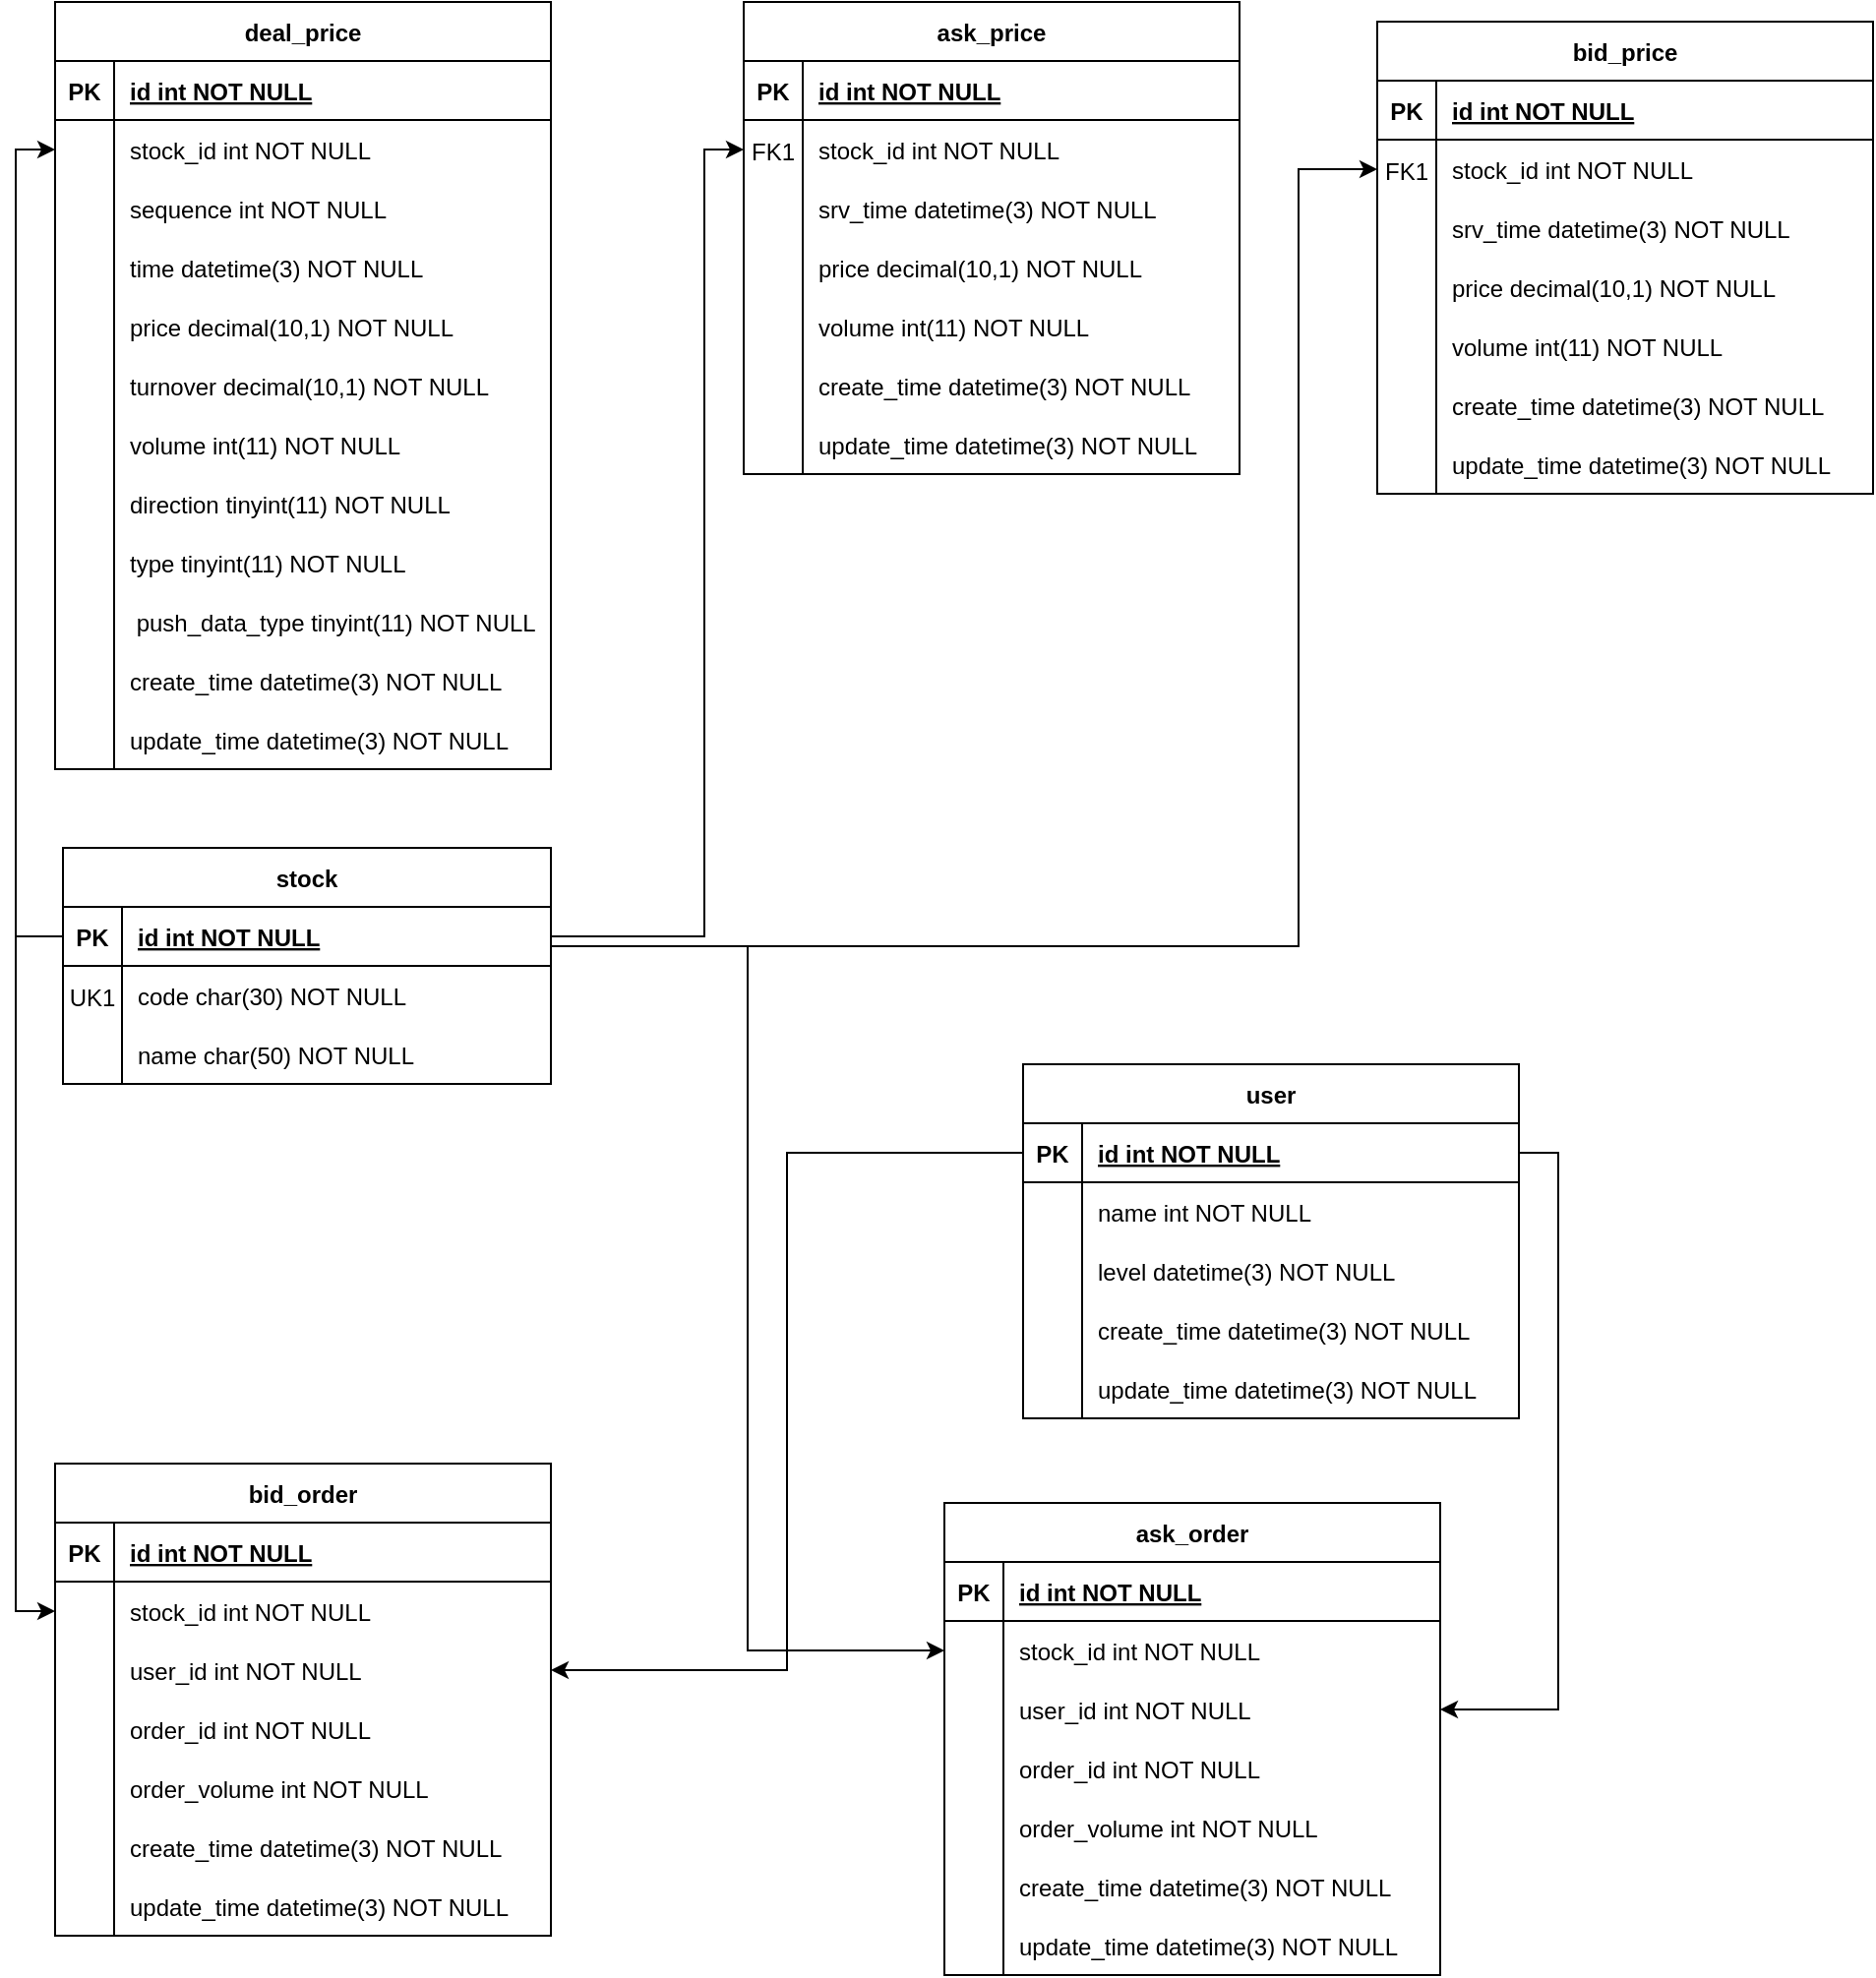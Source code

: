 <mxfile version="20.2.7" type="github">
  <diagram id="R2lEEEUBdFMjLlhIrx00" name="Page-1">
    <mxGraphModel dx="873" dy="589" grid="1" gridSize="10" guides="1" tooltips="1" connect="1" arrows="1" fold="1" page="1" pageScale="1" pageWidth="1200" pageHeight="1920" math="0" shadow="0" extFonts="Permanent Marker^https://fonts.googleapis.com/css?family=Permanent+Marker">
      <root>
        <mxCell id="0" />
        <mxCell id="1" parent="0" />
        <mxCell id="vPbFiJ_FMfd-app0Vi9e-17" value="ask_price" style="shape=table;startSize=30;container=1;collapsible=1;childLayout=tableLayout;fixedRows=1;rowLines=0;fontStyle=1;align=center;resizeLast=1;" vertex="1" parent="1">
          <mxGeometry x="498" y="30" width="252" height="240" as="geometry" />
        </mxCell>
        <mxCell id="vPbFiJ_FMfd-app0Vi9e-18" value="" style="shape=partialRectangle;collapsible=0;dropTarget=0;pointerEvents=0;fillColor=none;points=[[0,0.5],[1,0.5]];portConstraint=eastwest;top=0;left=0;right=0;bottom=1;" vertex="1" parent="vPbFiJ_FMfd-app0Vi9e-17">
          <mxGeometry y="30" width="252" height="30" as="geometry" />
        </mxCell>
        <mxCell id="vPbFiJ_FMfd-app0Vi9e-19" value="PK" style="shape=partialRectangle;overflow=hidden;connectable=0;fillColor=none;top=0;left=0;bottom=0;right=0;fontStyle=1;" vertex="1" parent="vPbFiJ_FMfd-app0Vi9e-18">
          <mxGeometry width="30" height="30" as="geometry">
            <mxRectangle width="30" height="30" as="alternateBounds" />
          </mxGeometry>
        </mxCell>
        <mxCell id="vPbFiJ_FMfd-app0Vi9e-20" value="id int NOT NULL " style="shape=partialRectangle;overflow=hidden;connectable=0;fillColor=none;top=0;left=0;bottom=0;right=0;align=left;spacingLeft=6;fontStyle=5;" vertex="1" parent="vPbFiJ_FMfd-app0Vi9e-18">
          <mxGeometry x="30" width="222" height="30" as="geometry">
            <mxRectangle width="222" height="30" as="alternateBounds" />
          </mxGeometry>
        </mxCell>
        <mxCell id="vPbFiJ_FMfd-app0Vi9e-21" value="" style="shape=partialRectangle;collapsible=0;dropTarget=0;pointerEvents=0;fillColor=none;points=[[0,0.5],[1,0.5]];portConstraint=eastwest;top=0;left=0;right=0;bottom=0;" vertex="1" parent="vPbFiJ_FMfd-app0Vi9e-17">
          <mxGeometry y="60" width="252" height="30" as="geometry" />
        </mxCell>
        <mxCell id="vPbFiJ_FMfd-app0Vi9e-22" value="" style="shape=partialRectangle;overflow=hidden;connectable=0;fillColor=none;top=0;left=0;bottom=0;right=0;" vertex="1" parent="vPbFiJ_FMfd-app0Vi9e-21">
          <mxGeometry width="30" height="30" as="geometry">
            <mxRectangle width="30" height="30" as="alternateBounds" />
          </mxGeometry>
        </mxCell>
        <mxCell id="vPbFiJ_FMfd-app0Vi9e-23" value="stock_id int NOT NULL" style="shape=partialRectangle;overflow=hidden;connectable=0;fillColor=none;top=0;left=0;bottom=0;right=0;align=left;spacingLeft=6;" vertex="1" parent="vPbFiJ_FMfd-app0Vi9e-21">
          <mxGeometry x="30" width="222" height="30" as="geometry">
            <mxRectangle width="222" height="30" as="alternateBounds" />
          </mxGeometry>
        </mxCell>
        <mxCell id="vPbFiJ_FMfd-app0Vi9e-76" value="" style="shape=partialRectangle;collapsible=0;dropTarget=0;pointerEvents=0;fillColor=none;points=[[0,0.5],[1,0.5]];portConstraint=eastwest;top=0;left=0;right=0;bottom=0;" vertex="1" parent="vPbFiJ_FMfd-app0Vi9e-17">
          <mxGeometry y="90" width="252" height="30" as="geometry" />
        </mxCell>
        <mxCell id="vPbFiJ_FMfd-app0Vi9e-77" value="" style="shape=partialRectangle;overflow=hidden;connectable=0;fillColor=none;top=0;left=0;bottom=0;right=0;" vertex="1" parent="vPbFiJ_FMfd-app0Vi9e-76">
          <mxGeometry width="30" height="30" as="geometry">
            <mxRectangle width="30" height="30" as="alternateBounds" />
          </mxGeometry>
        </mxCell>
        <mxCell id="vPbFiJ_FMfd-app0Vi9e-78" value="srv_time datetime(3) NOT NULL" style="shape=partialRectangle;overflow=hidden;connectable=0;fillColor=none;top=0;left=0;bottom=0;right=0;align=left;spacingLeft=6;" vertex="1" parent="vPbFiJ_FMfd-app0Vi9e-76">
          <mxGeometry x="30" width="222" height="30" as="geometry">
            <mxRectangle width="222" height="30" as="alternateBounds" />
          </mxGeometry>
        </mxCell>
        <mxCell id="vPbFiJ_FMfd-app0Vi9e-79" value="" style="shape=partialRectangle;collapsible=0;dropTarget=0;pointerEvents=0;fillColor=none;points=[[0,0.5],[1,0.5]];portConstraint=eastwest;top=0;left=0;right=0;bottom=0;" vertex="1" parent="vPbFiJ_FMfd-app0Vi9e-17">
          <mxGeometry y="120" width="252" height="30" as="geometry" />
        </mxCell>
        <mxCell id="vPbFiJ_FMfd-app0Vi9e-80" value="" style="shape=partialRectangle;overflow=hidden;connectable=0;fillColor=none;top=0;left=0;bottom=0;right=0;" vertex="1" parent="vPbFiJ_FMfd-app0Vi9e-79">
          <mxGeometry width="30" height="30" as="geometry">
            <mxRectangle width="30" height="30" as="alternateBounds" />
          </mxGeometry>
        </mxCell>
        <mxCell id="vPbFiJ_FMfd-app0Vi9e-81" value="price decimal(10,1) NOT NULL" style="shape=partialRectangle;overflow=hidden;connectable=0;fillColor=none;top=0;left=0;bottom=0;right=0;align=left;spacingLeft=6;" vertex="1" parent="vPbFiJ_FMfd-app0Vi9e-79">
          <mxGeometry x="30" width="222" height="30" as="geometry">
            <mxRectangle width="222" height="30" as="alternateBounds" />
          </mxGeometry>
        </mxCell>
        <mxCell id="vPbFiJ_FMfd-app0Vi9e-82" value="" style="shape=partialRectangle;collapsible=0;dropTarget=0;pointerEvents=0;fillColor=none;points=[[0,0.5],[1,0.5]];portConstraint=eastwest;top=0;left=0;right=0;bottom=0;" vertex="1" parent="vPbFiJ_FMfd-app0Vi9e-17">
          <mxGeometry y="150" width="252" height="30" as="geometry" />
        </mxCell>
        <mxCell id="vPbFiJ_FMfd-app0Vi9e-83" value="" style="shape=partialRectangle;overflow=hidden;connectable=0;fillColor=none;top=0;left=0;bottom=0;right=0;" vertex="1" parent="vPbFiJ_FMfd-app0Vi9e-82">
          <mxGeometry width="30" height="30" as="geometry">
            <mxRectangle width="30" height="30" as="alternateBounds" />
          </mxGeometry>
        </mxCell>
        <mxCell id="vPbFiJ_FMfd-app0Vi9e-84" value="volume int(11) NOT NULL" style="shape=partialRectangle;overflow=hidden;connectable=0;fillColor=none;top=0;left=0;bottom=0;right=0;align=left;spacingLeft=6;" vertex="1" parent="vPbFiJ_FMfd-app0Vi9e-82">
          <mxGeometry x="30" width="222" height="30" as="geometry">
            <mxRectangle width="222" height="30" as="alternateBounds" />
          </mxGeometry>
        </mxCell>
        <mxCell id="vPbFiJ_FMfd-app0Vi9e-85" value="" style="shape=partialRectangle;collapsible=0;dropTarget=0;pointerEvents=0;fillColor=none;points=[[0,0.5],[1,0.5]];portConstraint=eastwest;top=0;left=0;right=0;bottom=0;" vertex="1" parent="vPbFiJ_FMfd-app0Vi9e-17">
          <mxGeometry y="180" width="252" height="30" as="geometry" />
        </mxCell>
        <mxCell id="vPbFiJ_FMfd-app0Vi9e-86" value="" style="shape=partialRectangle;overflow=hidden;connectable=0;fillColor=none;top=0;left=0;bottom=0;right=0;" vertex="1" parent="vPbFiJ_FMfd-app0Vi9e-85">
          <mxGeometry width="30" height="30" as="geometry">
            <mxRectangle width="30" height="30" as="alternateBounds" />
          </mxGeometry>
        </mxCell>
        <mxCell id="vPbFiJ_FMfd-app0Vi9e-87" value="create_time datetime(3) NOT NULL " style="shape=partialRectangle;overflow=hidden;connectable=0;fillColor=none;top=0;left=0;bottom=0;right=0;align=left;spacingLeft=6;" vertex="1" parent="vPbFiJ_FMfd-app0Vi9e-85">
          <mxGeometry x="30" width="222" height="30" as="geometry">
            <mxRectangle width="222" height="30" as="alternateBounds" />
          </mxGeometry>
        </mxCell>
        <mxCell id="vPbFiJ_FMfd-app0Vi9e-88" value="" style="shape=partialRectangle;collapsible=0;dropTarget=0;pointerEvents=0;fillColor=none;points=[[0,0.5],[1,0.5]];portConstraint=eastwest;top=0;left=0;right=0;bottom=0;" vertex="1" parent="vPbFiJ_FMfd-app0Vi9e-17">
          <mxGeometry y="210" width="252" height="30" as="geometry" />
        </mxCell>
        <mxCell id="vPbFiJ_FMfd-app0Vi9e-89" value="" style="shape=partialRectangle;overflow=hidden;connectable=0;fillColor=none;top=0;left=0;bottom=0;right=0;" vertex="1" parent="vPbFiJ_FMfd-app0Vi9e-88">
          <mxGeometry width="30" height="30" as="geometry">
            <mxRectangle width="30" height="30" as="alternateBounds" />
          </mxGeometry>
        </mxCell>
        <mxCell id="vPbFiJ_FMfd-app0Vi9e-90" value="update_time datetime(3) NOT NULL" style="shape=partialRectangle;overflow=hidden;connectable=0;fillColor=none;top=0;left=0;bottom=0;right=0;align=left;spacingLeft=6;" vertex="1" parent="vPbFiJ_FMfd-app0Vi9e-88">
          <mxGeometry x="30" width="222" height="30" as="geometry">
            <mxRectangle width="222" height="30" as="alternateBounds" />
          </mxGeometry>
        </mxCell>
        <mxCell id="vPbFiJ_FMfd-app0Vi9e-32" value="stock" style="shape=table;startSize=30;container=1;collapsible=1;childLayout=tableLayout;fixedRows=1;rowLines=0;fontStyle=1;align=center;resizeLast=1;" vertex="1" parent="1">
          <mxGeometry x="152" y="460" width="248" height="120" as="geometry" />
        </mxCell>
        <mxCell id="vPbFiJ_FMfd-app0Vi9e-33" value="" style="shape=partialRectangle;collapsible=0;dropTarget=0;pointerEvents=0;fillColor=none;points=[[0,0.5],[1,0.5]];portConstraint=eastwest;top=0;left=0;right=0;bottom=1;" vertex="1" parent="vPbFiJ_FMfd-app0Vi9e-32">
          <mxGeometry y="30" width="248" height="30" as="geometry" />
        </mxCell>
        <mxCell id="vPbFiJ_FMfd-app0Vi9e-34" value="PK" style="shape=partialRectangle;overflow=hidden;connectable=0;fillColor=none;top=0;left=0;bottom=0;right=0;fontStyle=1;" vertex="1" parent="vPbFiJ_FMfd-app0Vi9e-33">
          <mxGeometry width="30" height="30" as="geometry">
            <mxRectangle width="30" height="30" as="alternateBounds" />
          </mxGeometry>
        </mxCell>
        <mxCell id="vPbFiJ_FMfd-app0Vi9e-35" value="id int NOT NULL " style="shape=partialRectangle;overflow=hidden;connectable=0;fillColor=none;top=0;left=0;bottom=0;right=0;align=left;spacingLeft=6;fontStyle=5;" vertex="1" parent="vPbFiJ_FMfd-app0Vi9e-33">
          <mxGeometry x="30" width="218" height="30" as="geometry">
            <mxRectangle width="218" height="30" as="alternateBounds" />
          </mxGeometry>
        </mxCell>
        <mxCell id="vPbFiJ_FMfd-app0Vi9e-36" value="" style="shape=partialRectangle;collapsible=0;dropTarget=0;pointerEvents=0;fillColor=none;points=[[0,0.5],[1,0.5]];portConstraint=eastwest;top=0;left=0;right=0;bottom=0;" vertex="1" parent="vPbFiJ_FMfd-app0Vi9e-32">
          <mxGeometry y="60" width="248" height="30" as="geometry" />
        </mxCell>
        <mxCell id="vPbFiJ_FMfd-app0Vi9e-37" value="" style="shape=partialRectangle;overflow=hidden;connectable=0;fillColor=none;top=0;left=0;bottom=0;right=0;" vertex="1" parent="vPbFiJ_FMfd-app0Vi9e-36">
          <mxGeometry width="30" height="30" as="geometry">
            <mxRectangle width="30" height="30" as="alternateBounds" />
          </mxGeometry>
        </mxCell>
        <mxCell id="vPbFiJ_FMfd-app0Vi9e-38" value="code char(30) NOT NULL" style="shape=partialRectangle;overflow=hidden;connectable=0;fillColor=none;top=0;left=0;bottom=0;right=0;align=left;spacingLeft=6;" vertex="1" parent="vPbFiJ_FMfd-app0Vi9e-36">
          <mxGeometry x="30" width="218" height="30" as="geometry">
            <mxRectangle width="218" height="30" as="alternateBounds" />
          </mxGeometry>
        </mxCell>
        <mxCell id="vPbFiJ_FMfd-app0Vi9e-126" value="" style="shape=partialRectangle;collapsible=0;dropTarget=0;pointerEvents=0;fillColor=none;points=[[0,0.5],[1,0.5]];portConstraint=eastwest;top=0;left=0;right=0;bottom=0;" vertex="1" parent="vPbFiJ_FMfd-app0Vi9e-32">
          <mxGeometry y="90" width="248" height="30" as="geometry" />
        </mxCell>
        <mxCell id="vPbFiJ_FMfd-app0Vi9e-127" value="" style="shape=partialRectangle;overflow=hidden;connectable=0;fillColor=none;top=0;left=0;bottom=0;right=0;" vertex="1" parent="vPbFiJ_FMfd-app0Vi9e-126">
          <mxGeometry width="30" height="30" as="geometry">
            <mxRectangle width="30" height="30" as="alternateBounds" />
          </mxGeometry>
        </mxCell>
        <mxCell id="vPbFiJ_FMfd-app0Vi9e-128" value="name char(50) NOT NULL" style="shape=partialRectangle;overflow=hidden;connectable=0;fillColor=none;top=0;left=0;bottom=0;right=0;align=left;spacingLeft=6;" vertex="1" parent="vPbFiJ_FMfd-app0Vi9e-126">
          <mxGeometry x="30" width="218" height="30" as="geometry">
            <mxRectangle width="218" height="30" as="alternateBounds" />
          </mxGeometry>
        </mxCell>
        <mxCell id="vPbFiJ_FMfd-app0Vi9e-39" value="UK1" style="shape=partialRectangle;overflow=hidden;connectable=0;fillColor=none;top=0;left=0;bottom=0;right=0;" vertex="1" parent="1">
          <mxGeometry x="152" y="520.5" width="30" height="30" as="geometry" />
        </mxCell>
        <mxCell id="vPbFiJ_FMfd-app0Vi9e-44" value="FK1" style="shape=partialRectangle;overflow=hidden;connectable=0;fillColor=none;top=0;left=0;bottom=0;right=0;" vertex="1" parent="1">
          <mxGeometry x="498" y="90.5" width="30" height="30" as="geometry">
            <mxRectangle width="30" height="30" as="alternateBounds" />
          </mxGeometry>
        </mxCell>
        <mxCell id="vPbFiJ_FMfd-app0Vi9e-91" value="bid_price" style="shape=table;startSize=30;container=1;collapsible=1;childLayout=tableLayout;fixedRows=1;rowLines=0;fontStyle=1;align=center;resizeLast=1;" vertex="1" parent="1">
          <mxGeometry x="820" y="40" width="252" height="240" as="geometry" />
        </mxCell>
        <mxCell id="vPbFiJ_FMfd-app0Vi9e-92" value="" style="shape=partialRectangle;collapsible=0;dropTarget=0;pointerEvents=0;fillColor=none;points=[[0,0.5],[1,0.5]];portConstraint=eastwest;top=0;left=0;right=0;bottom=1;" vertex="1" parent="vPbFiJ_FMfd-app0Vi9e-91">
          <mxGeometry y="30" width="252" height="30" as="geometry" />
        </mxCell>
        <mxCell id="vPbFiJ_FMfd-app0Vi9e-93" value="PK" style="shape=partialRectangle;overflow=hidden;connectable=0;fillColor=none;top=0;left=0;bottom=0;right=0;fontStyle=1;" vertex="1" parent="vPbFiJ_FMfd-app0Vi9e-92">
          <mxGeometry width="30" height="30" as="geometry">
            <mxRectangle width="30" height="30" as="alternateBounds" />
          </mxGeometry>
        </mxCell>
        <mxCell id="vPbFiJ_FMfd-app0Vi9e-94" value="id int NOT NULL " style="shape=partialRectangle;overflow=hidden;connectable=0;fillColor=none;top=0;left=0;bottom=0;right=0;align=left;spacingLeft=6;fontStyle=5;" vertex="1" parent="vPbFiJ_FMfd-app0Vi9e-92">
          <mxGeometry x="30" width="222" height="30" as="geometry">
            <mxRectangle width="222" height="30" as="alternateBounds" />
          </mxGeometry>
        </mxCell>
        <mxCell id="vPbFiJ_FMfd-app0Vi9e-95" value="" style="shape=partialRectangle;collapsible=0;dropTarget=0;pointerEvents=0;fillColor=none;points=[[0,0.5],[1,0.5]];portConstraint=eastwest;top=0;left=0;right=0;bottom=0;" vertex="1" parent="vPbFiJ_FMfd-app0Vi9e-91">
          <mxGeometry y="60" width="252" height="30" as="geometry" />
        </mxCell>
        <mxCell id="vPbFiJ_FMfd-app0Vi9e-96" value="" style="shape=partialRectangle;overflow=hidden;connectable=0;fillColor=none;top=0;left=0;bottom=0;right=0;" vertex="1" parent="vPbFiJ_FMfd-app0Vi9e-95">
          <mxGeometry width="30" height="30" as="geometry">
            <mxRectangle width="30" height="30" as="alternateBounds" />
          </mxGeometry>
        </mxCell>
        <mxCell id="vPbFiJ_FMfd-app0Vi9e-97" value="stock_id int NOT NULL" style="shape=partialRectangle;overflow=hidden;connectable=0;fillColor=none;top=0;left=0;bottom=0;right=0;align=left;spacingLeft=6;" vertex="1" parent="vPbFiJ_FMfd-app0Vi9e-95">
          <mxGeometry x="30" width="222" height="30" as="geometry">
            <mxRectangle width="222" height="30" as="alternateBounds" />
          </mxGeometry>
        </mxCell>
        <mxCell id="vPbFiJ_FMfd-app0Vi9e-98" value="" style="shape=partialRectangle;collapsible=0;dropTarget=0;pointerEvents=0;fillColor=none;points=[[0,0.5],[1,0.5]];portConstraint=eastwest;top=0;left=0;right=0;bottom=0;" vertex="1" parent="vPbFiJ_FMfd-app0Vi9e-91">
          <mxGeometry y="90" width="252" height="30" as="geometry" />
        </mxCell>
        <mxCell id="vPbFiJ_FMfd-app0Vi9e-99" value="" style="shape=partialRectangle;overflow=hidden;connectable=0;fillColor=none;top=0;left=0;bottom=0;right=0;" vertex="1" parent="vPbFiJ_FMfd-app0Vi9e-98">
          <mxGeometry width="30" height="30" as="geometry">
            <mxRectangle width="30" height="30" as="alternateBounds" />
          </mxGeometry>
        </mxCell>
        <mxCell id="vPbFiJ_FMfd-app0Vi9e-100" value="srv_time datetime(3) NOT NULL" style="shape=partialRectangle;overflow=hidden;connectable=0;fillColor=none;top=0;left=0;bottom=0;right=0;align=left;spacingLeft=6;" vertex="1" parent="vPbFiJ_FMfd-app0Vi9e-98">
          <mxGeometry x="30" width="222" height="30" as="geometry">
            <mxRectangle width="222" height="30" as="alternateBounds" />
          </mxGeometry>
        </mxCell>
        <mxCell id="vPbFiJ_FMfd-app0Vi9e-101" value="" style="shape=partialRectangle;collapsible=0;dropTarget=0;pointerEvents=0;fillColor=none;points=[[0,0.5],[1,0.5]];portConstraint=eastwest;top=0;left=0;right=0;bottom=0;" vertex="1" parent="vPbFiJ_FMfd-app0Vi9e-91">
          <mxGeometry y="120" width="252" height="30" as="geometry" />
        </mxCell>
        <mxCell id="vPbFiJ_FMfd-app0Vi9e-102" value="" style="shape=partialRectangle;overflow=hidden;connectable=0;fillColor=none;top=0;left=0;bottom=0;right=0;" vertex="1" parent="vPbFiJ_FMfd-app0Vi9e-101">
          <mxGeometry width="30" height="30" as="geometry">
            <mxRectangle width="30" height="30" as="alternateBounds" />
          </mxGeometry>
        </mxCell>
        <mxCell id="vPbFiJ_FMfd-app0Vi9e-103" value="price decimal(10,1) NOT NULL" style="shape=partialRectangle;overflow=hidden;connectable=0;fillColor=none;top=0;left=0;bottom=0;right=0;align=left;spacingLeft=6;" vertex="1" parent="vPbFiJ_FMfd-app0Vi9e-101">
          <mxGeometry x="30" width="222" height="30" as="geometry">
            <mxRectangle width="222" height="30" as="alternateBounds" />
          </mxGeometry>
        </mxCell>
        <mxCell id="vPbFiJ_FMfd-app0Vi9e-104" value="" style="shape=partialRectangle;collapsible=0;dropTarget=0;pointerEvents=0;fillColor=none;points=[[0,0.5],[1,0.5]];portConstraint=eastwest;top=0;left=0;right=0;bottom=0;" vertex="1" parent="vPbFiJ_FMfd-app0Vi9e-91">
          <mxGeometry y="150" width="252" height="30" as="geometry" />
        </mxCell>
        <mxCell id="vPbFiJ_FMfd-app0Vi9e-105" value="" style="shape=partialRectangle;overflow=hidden;connectable=0;fillColor=none;top=0;left=0;bottom=0;right=0;" vertex="1" parent="vPbFiJ_FMfd-app0Vi9e-104">
          <mxGeometry width="30" height="30" as="geometry">
            <mxRectangle width="30" height="30" as="alternateBounds" />
          </mxGeometry>
        </mxCell>
        <mxCell id="vPbFiJ_FMfd-app0Vi9e-106" value="volume int(11) NOT NULL" style="shape=partialRectangle;overflow=hidden;connectable=0;fillColor=none;top=0;left=0;bottom=0;right=0;align=left;spacingLeft=6;" vertex="1" parent="vPbFiJ_FMfd-app0Vi9e-104">
          <mxGeometry x="30" width="222" height="30" as="geometry">
            <mxRectangle width="222" height="30" as="alternateBounds" />
          </mxGeometry>
        </mxCell>
        <mxCell id="vPbFiJ_FMfd-app0Vi9e-107" value="" style="shape=partialRectangle;collapsible=0;dropTarget=0;pointerEvents=0;fillColor=none;points=[[0,0.5],[1,0.5]];portConstraint=eastwest;top=0;left=0;right=0;bottom=0;" vertex="1" parent="vPbFiJ_FMfd-app0Vi9e-91">
          <mxGeometry y="180" width="252" height="30" as="geometry" />
        </mxCell>
        <mxCell id="vPbFiJ_FMfd-app0Vi9e-108" value="" style="shape=partialRectangle;overflow=hidden;connectable=0;fillColor=none;top=0;left=0;bottom=0;right=0;" vertex="1" parent="vPbFiJ_FMfd-app0Vi9e-107">
          <mxGeometry width="30" height="30" as="geometry">
            <mxRectangle width="30" height="30" as="alternateBounds" />
          </mxGeometry>
        </mxCell>
        <mxCell id="vPbFiJ_FMfd-app0Vi9e-109" value="create_time datetime(3) NOT NULL " style="shape=partialRectangle;overflow=hidden;connectable=0;fillColor=none;top=0;left=0;bottom=0;right=0;align=left;spacingLeft=6;" vertex="1" parent="vPbFiJ_FMfd-app0Vi9e-107">
          <mxGeometry x="30" width="222" height="30" as="geometry">
            <mxRectangle width="222" height="30" as="alternateBounds" />
          </mxGeometry>
        </mxCell>
        <mxCell id="vPbFiJ_FMfd-app0Vi9e-110" value="" style="shape=partialRectangle;collapsible=0;dropTarget=0;pointerEvents=0;fillColor=none;points=[[0,0.5],[1,0.5]];portConstraint=eastwest;top=0;left=0;right=0;bottom=0;" vertex="1" parent="vPbFiJ_FMfd-app0Vi9e-91">
          <mxGeometry y="210" width="252" height="30" as="geometry" />
        </mxCell>
        <mxCell id="vPbFiJ_FMfd-app0Vi9e-111" value="" style="shape=partialRectangle;overflow=hidden;connectable=0;fillColor=none;top=0;left=0;bottom=0;right=0;" vertex="1" parent="vPbFiJ_FMfd-app0Vi9e-110">
          <mxGeometry width="30" height="30" as="geometry">
            <mxRectangle width="30" height="30" as="alternateBounds" />
          </mxGeometry>
        </mxCell>
        <mxCell id="vPbFiJ_FMfd-app0Vi9e-112" value="update_time datetime(3) NOT NULL" style="shape=partialRectangle;overflow=hidden;connectable=0;fillColor=none;top=0;left=0;bottom=0;right=0;align=left;spacingLeft=6;" vertex="1" parent="vPbFiJ_FMfd-app0Vi9e-110">
          <mxGeometry x="30" width="222" height="30" as="geometry">
            <mxRectangle width="222" height="30" as="alternateBounds" />
          </mxGeometry>
        </mxCell>
        <mxCell id="vPbFiJ_FMfd-app0Vi9e-113" value="FK1" style="shape=partialRectangle;overflow=hidden;connectable=0;fillColor=none;top=0;left=0;bottom=0;right=0;" vertex="1" parent="1">
          <mxGeometry x="820" y="100.5" width="30" height="30" as="geometry">
            <mxRectangle width="30" height="30" as="alternateBounds" />
          </mxGeometry>
        </mxCell>
        <mxCell id="vPbFiJ_FMfd-app0Vi9e-129" value="deal_price" style="shape=table;startSize=30;container=1;collapsible=1;childLayout=tableLayout;fixedRows=1;rowLines=0;fontStyle=1;align=center;resizeLast=1;" vertex="1" parent="1">
          <mxGeometry x="148" y="30" width="252" height="390" as="geometry" />
        </mxCell>
        <mxCell id="vPbFiJ_FMfd-app0Vi9e-130" value="" style="shape=partialRectangle;collapsible=0;dropTarget=0;pointerEvents=0;fillColor=none;points=[[0,0.5],[1,0.5]];portConstraint=eastwest;top=0;left=0;right=0;bottom=1;" vertex="1" parent="vPbFiJ_FMfd-app0Vi9e-129">
          <mxGeometry y="30" width="252" height="30" as="geometry" />
        </mxCell>
        <mxCell id="vPbFiJ_FMfd-app0Vi9e-131" value="PK" style="shape=partialRectangle;overflow=hidden;connectable=0;fillColor=none;top=0;left=0;bottom=0;right=0;fontStyle=1;" vertex="1" parent="vPbFiJ_FMfd-app0Vi9e-130">
          <mxGeometry width="30" height="30" as="geometry">
            <mxRectangle width="30" height="30" as="alternateBounds" />
          </mxGeometry>
        </mxCell>
        <mxCell id="vPbFiJ_FMfd-app0Vi9e-132" value="id int NOT NULL " style="shape=partialRectangle;overflow=hidden;connectable=0;fillColor=none;top=0;left=0;bottom=0;right=0;align=left;spacingLeft=6;fontStyle=5;" vertex="1" parent="vPbFiJ_FMfd-app0Vi9e-130">
          <mxGeometry x="30" width="222" height="30" as="geometry">
            <mxRectangle width="222" height="30" as="alternateBounds" />
          </mxGeometry>
        </mxCell>
        <mxCell id="vPbFiJ_FMfd-app0Vi9e-133" value="" style="shape=partialRectangle;collapsible=0;dropTarget=0;pointerEvents=0;fillColor=none;points=[[0,0.5],[1,0.5]];portConstraint=eastwest;top=0;left=0;right=0;bottom=0;" vertex="1" parent="vPbFiJ_FMfd-app0Vi9e-129">
          <mxGeometry y="60" width="252" height="30" as="geometry" />
        </mxCell>
        <mxCell id="vPbFiJ_FMfd-app0Vi9e-134" value="" style="shape=partialRectangle;overflow=hidden;connectable=0;fillColor=none;top=0;left=0;bottom=0;right=0;" vertex="1" parent="vPbFiJ_FMfd-app0Vi9e-133">
          <mxGeometry width="30" height="30" as="geometry">
            <mxRectangle width="30" height="30" as="alternateBounds" />
          </mxGeometry>
        </mxCell>
        <mxCell id="vPbFiJ_FMfd-app0Vi9e-135" value="stock_id int NOT NULL" style="shape=partialRectangle;overflow=hidden;connectable=0;fillColor=none;top=0;left=0;bottom=0;right=0;align=left;spacingLeft=6;" vertex="1" parent="vPbFiJ_FMfd-app0Vi9e-133">
          <mxGeometry x="30" width="222" height="30" as="geometry">
            <mxRectangle width="222" height="30" as="alternateBounds" />
          </mxGeometry>
        </mxCell>
        <mxCell id="vPbFiJ_FMfd-app0Vi9e-136" value="" style="shape=partialRectangle;collapsible=0;dropTarget=0;pointerEvents=0;fillColor=none;points=[[0,0.5],[1,0.5]];portConstraint=eastwest;top=0;left=0;right=0;bottom=0;" vertex="1" parent="vPbFiJ_FMfd-app0Vi9e-129">
          <mxGeometry y="90" width="252" height="30" as="geometry" />
        </mxCell>
        <mxCell id="vPbFiJ_FMfd-app0Vi9e-137" value="" style="shape=partialRectangle;overflow=hidden;connectable=0;fillColor=none;top=0;left=0;bottom=0;right=0;" vertex="1" parent="vPbFiJ_FMfd-app0Vi9e-136">
          <mxGeometry width="30" height="30" as="geometry">
            <mxRectangle width="30" height="30" as="alternateBounds" />
          </mxGeometry>
        </mxCell>
        <mxCell id="vPbFiJ_FMfd-app0Vi9e-138" value="sequence int NOT NULL" style="shape=partialRectangle;overflow=hidden;connectable=0;fillColor=none;top=0;left=0;bottom=0;right=0;align=left;spacingLeft=6;" vertex="1" parent="vPbFiJ_FMfd-app0Vi9e-136">
          <mxGeometry x="30" width="222" height="30" as="geometry">
            <mxRectangle width="222" height="30" as="alternateBounds" />
          </mxGeometry>
        </mxCell>
        <mxCell id="vPbFiJ_FMfd-app0Vi9e-153" value="" style="shape=partialRectangle;collapsible=0;dropTarget=0;pointerEvents=0;fillColor=none;points=[[0,0.5],[1,0.5]];portConstraint=eastwest;top=0;left=0;right=0;bottom=0;" vertex="1" parent="vPbFiJ_FMfd-app0Vi9e-129">
          <mxGeometry y="120" width="252" height="30" as="geometry" />
        </mxCell>
        <mxCell id="vPbFiJ_FMfd-app0Vi9e-154" value="" style="shape=partialRectangle;overflow=hidden;connectable=0;fillColor=none;top=0;left=0;bottom=0;right=0;" vertex="1" parent="vPbFiJ_FMfd-app0Vi9e-153">
          <mxGeometry width="30" height="30" as="geometry">
            <mxRectangle width="30" height="30" as="alternateBounds" />
          </mxGeometry>
        </mxCell>
        <mxCell id="vPbFiJ_FMfd-app0Vi9e-155" value="time datetime(3) NOT NULL " style="shape=partialRectangle;overflow=hidden;connectable=0;fillColor=none;top=0;left=0;bottom=0;right=0;align=left;spacingLeft=6;" vertex="1" parent="vPbFiJ_FMfd-app0Vi9e-153">
          <mxGeometry x="30" width="222" height="30" as="geometry">
            <mxRectangle width="222" height="30" as="alternateBounds" />
          </mxGeometry>
        </mxCell>
        <mxCell id="vPbFiJ_FMfd-app0Vi9e-139" value="" style="shape=partialRectangle;collapsible=0;dropTarget=0;pointerEvents=0;fillColor=none;points=[[0,0.5],[1,0.5]];portConstraint=eastwest;top=0;left=0;right=0;bottom=0;" vertex="1" parent="vPbFiJ_FMfd-app0Vi9e-129">
          <mxGeometry y="150" width="252" height="30" as="geometry" />
        </mxCell>
        <mxCell id="vPbFiJ_FMfd-app0Vi9e-140" value="" style="shape=partialRectangle;overflow=hidden;connectable=0;fillColor=none;top=0;left=0;bottom=0;right=0;" vertex="1" parent="vPbFiJ_FMfd-app0Vi9e-139">
          <mxGeometry width="30" height="30" as="geometry">
            <mxRectangle width="30" height="30" as="alternateBounds" />
          </mxGeometry>
        </mxCell>
        <mxCell id="vPbFiJ_FMfd-app0Vi9e-141" value="price decimal(10,1) NOT NULL" style="shape=partialRectangle;overflow=hidden;connectable=0;fillColor=none;top=0;left=0;bottom=0;right=0;align=left;spacingLeft=6;" vertex="1" parent="vPbFiJ_FMfd-app0Vi9e-139">
          <mxGeometry x="30" width="222" height="30" as="geometry">
            <mxRectangle width="222" height="30" as="alternateBounds" />
          </mxGeometry>
        </mxCell>
        <mxCell id="vPbFiJ_FMfd-app0Vi9e-156" value="" style="shape=partialRectangle;collapsible=0;dropTarget=0;pointerEvents=0;fillColor=none;points=[[0,0.5],[1,0.5]];portConstraint=eastwest;top=0;left=0;right=0;bottom=0;" vertex="1" parent="vPbFiJ_FMfd-app0Vi9e-129">
          <mxGeometry y="180" width="252" height="30" as="geometry" />
        </mxCell>
        <mxCell id="vPbFiJ_FMfd-app0Vi9e-157" value="" style="shape=partialRectangle;overflow=hidden;connectable=0;fillColor=none;top=0;left=0;bottom=0;right=0;" vertex="1" parent="vPbFiJ_FMfd-app0Vi9e-156">
          <mxGeometry width="30" height="30" as="geometry">
            <mxRectangle width="30" height="30" as="alternateBounds" />
          </mxGeometry>
        </mxCell>
        <mxCell id="vPbFiJ_FMfd-app0Vi9e-158" value="turnover decimal(10,1) NOT NULL" style="shape=partialRectangle;overflow=hidden;connectable=0;fillColor=none;top=0;left=0;bottom=0;right=0;align=left;spacingLeft=6;" vertex="1" parent="vPbFiJ_FMfd-app0Vi9e-156">
          <mxGeometry x="30" width="222" height="30" as="geometry">
            <mxRectangle width="222" height="30" as="alternateBounds" />
          </mxGeometry>
        </mxCell>
        <mxCell id="vPbFiJ_FMfd-app0Vi9e-142" value="" style="shape=partialRectangle;collapsible=0;dropTarget=0;pointerEvents=0;fillColor=none;points=[[0,0.5],[1,0.5]];portConstraint=eastwest;top=0;left=0;right=0;bottom=0;" vertex="1" parent="vPbFiJ_FMfd-app0Vi9e-129">
          <mxGeometry y="210" width="252" height="30" as="geometry" />
        </mxCell>
        <mxCell id="vPbFiJ_FMfd-app0Vi9e-143" value="" style="shape=partialRectangle;overflow=hidden;connectable=0;fillColor=none;top=0;left=0;bottom=0;right=0;" vertex="1" parent="vPbFiJ_FMfd-app0Vi9e-142">
          <mxGeometry width="30" height="30" as="geometry">
            <mxRectangle width="30" height="30" as="alternateBounds" />
          </mxGeometry>
        </mxCell>
        <mxCell id="vPbFiJ_FMfd-app0Vi9e-144" value="volume int(11) NOT NULL" style="shape=partialRectangle;overflow=hidden;connectable=0;fillColor=none;top=0;left=0;bottom=0;right=0;align=left;spacingLeft=6;" vertex="1" parent="vPbFiJ_FMfd-app0Vi9e-142">
          <mxGeometry x="30" width="222" height="30" as="geometry">
            <mxRectangle width="222" height="30" as="alternateBounds" />
          </mxGeometry>
        </mxCell>
        <mxCell id="vPbFiJ_FMfd-app0Vi9e-159" value="" style="shape=partialRectangle;collapsible=0;dropTarget=0;pointerEvents=0;fillColor=none;points=[[0,0.5],[1,0.5]];portConstraint=eastwest;top=0;left=0;right=0;bottom=0;" vertex="1" parent="vPbFiJ_FMfd-app0Vi9e-129">
          <mxGeometry y="240" width="252" height="30" as="geometry" />
        </mxCell>
        <mxCell id="vPbFiJ_FMfd-app0Vi9e-160" value="" style="shape=partialRectangle;overflow=hidden;connectable=0;fillColor=none;top=0;left=0;bottom=0;right=0;" vertex="1" parent="vPbFiJ_FMfd-app0Vi9e-159">
          <mxGeometry width="30" height="30" as="geometry">
            <mxRectangle width="30" height="30" as="alternateBounds" />
          </mxGeometry>
        </mxCell>
        <mxCell id="vPbFiJ_FMfd-app0Vi9e-161" value="direction tinyint(11) NOT NULL" style="shape=partialRectangle;overflow=hidden;connectable=0;fillColor=none;top=0;left=0;bottom=0;right=0;align=left;spacingLeft=6;" vertex="1" parent="vPbFiJ_FMfd-app0Vi9e-159">
          <mxGeometry x="30" width="222" height="30" as="geometry">
            <mxRectangle width="222" height="30" as="alternateBounds" />
          </mxGeometry>
        </mxCell>
        <mxCell id="vPbFiJ_FMfd-app0Vi9e-162" value="" style="shape=partialRectangle;collapsible=0;dropTarget=0;pointerEvents=0;fillColor=none;points=[[0,0.5],[1,0.5]];portConstraint=eastwest;top=0;left=0;right=0;bottom=0;" vertex="1" parent="vPbFiJ_FMfd-app0Vi9e-129">
          <mxGeometry y="270" width="252" height="30" as="geometry" />
        </mxCell>
        <mxCell id="vPbFiJ_FMfd-app0Vi9e-163" value="" style="shape=partialRectangle;overflow=hidden;connectable=0;fillColor=none;top=0;left=0;bottom=0;right=0;" vertex="1" parent="vPbFiJ_FMfd-app0Vi9e-162">
          <mxGeometry width="30" height="30" as="geometry">
            <mxRectangle width="30" height="30" as="alternateBounds" />
          </mxGeometry>
        </mxCell>
        <mxCell id="vPbFiJ_FMfd-app0Vi9e-164" value="type tinyint(11) NOT NULL" style="shape=partialRectangle;overflow=hidden;connectable=0;fillColor=none;top=0;left=0;bottom=0;right=0;align=left;spacingLeft=6;" vertex="1" parent="vPbFiJ_FMfd-app0Vi9e-162">
          <mxGeometry x="30" width="222" height="30" as="geometry">
            <mxRectangle width="222" height="30" as="alternateBounds" />
          </mxGeometry>
        </mxCell>
        <mxCell id="vPbFiJ_FMfd-app0Vi9e-165" value="" style="shape=partialRectangle;collapsible=0;dropTarget=0;pointerEvents=0;fillColor=none;points=[[0,0.5],[1,0.5]];portConstraint=eastwest;top=0;left=0;right=0;bottom=0;" vertex="1" parent="vPbFiJ_FMfd-app0Vi9e-129">
          <mxGeometry y="300" width="252" height="30" as="geometry" />
        </mxCell>
        <mxCell id="vPbFiJ_FMfd-app0Vi9e-166" value="" style="shape=partialRectangle;overflow=hidden;connectable=0;fillColor=none;top=0;left=0;bottom=0;right=0;" vertex="1" parent="vPbFiJ_FMfd-app0Vi9e-165">
          <mxGeometry width="30" height="30" as="geometry">
            <mxRectangle width="30" height="30" as="alternateBounds" />
          </mxGeometry>
        </mxCell>
        <mxCell id="vPbFiJ_FMfd-app0Vi9e-167" value=" push_data_type tinyint(11) NOT NULL" style="shape=partialRectangle;overflow=hidden;connectable=0;fillColor=none;top=0;left=0;bottom=0;right=0;align=left;spacingLeft=6;" vertex="1" parent="vPbFiJ_FMfd-app0Vi9e-165">
          <mxGeometry x="30" width="222" height="30" as="geometry">
            <mxRectangle width="222" height="30" as="alternateBounds" />
          </mxGeometry>
        </mxCell>
        <mxCell id="vPbFiJ_FMfd-app0Vi9e-145" value="" style="shape=partialRectangle;collapsible=0;dropTarget=0;pointerEvents=0;fillColor=none;points=[[0,0.5],[1,0.5]];portConstraint=eastwest;top=0;left=0;right=0;bottom=0;" vertex="1" parent="vPbFiJ_FMfd-app0Vi9e-129">
          <mxGeometry y="330" width="252" height="30" as="geometry" />
        </mxCell>
        <mxCell id="vPbFiJ_FMfd-app0Vi9e-146" value="" style="shape=partialRectangle;overflow=hidden;connectable=0;fillColor=none;top=0;left=0;bottom=0;right=0;" vertex="1" parent="vPbFiJ_FMfd-app0Vi9e-145">
          <mxGeometry width="30" height="30" as="geometry">
            <mxRectangle width="30" height="30" as="alternateBounds" />
          </mxGeometry>
        </mxCell>
        <mxCell id="vPbFiJ_FMfd-app0Vi9e-147" value="create_time datetime(3) NOT NULL " style="shape=partialRectangle;overflow=hidden;connectable=0;fillColor=none;top=0;left=0;bottom=0;right=0;align=left;spacingLeft=6;" vertex="1" parent="vPbFiJ_FMfd-app0Vi9e-145">
          <mxGeometry x="30" width="222" height="30" as="geometry">
            <mxRectangle width="222" height="30" as="alternateBounds" />
          </mxGeometry>
        </mxCell>
        <mxCell id="vPbFiJ_FMfd-app0Vi9e-148" value="" style="shape=partialRectangle;collapsible=0;dropTarget=0;pointerEvents=0;fillColor=none;points=[[0,0.5],[1,0.5]];portConstraint=eastwest;top=0;left=0;right=0;bottom=0;" vertex="1" parent="vPbFiJ_FMfd-app0Vi9e-129">
          <mxGeometry y="360" width="252" height="30" as="geometry" />
        </mxCell>
        <mxCell id="vPbFiJ_FMfd-app0Vi9e-149" value="" style="shape=partialRectangle;overflow=hidden;connectable=0;fillColor=none;top=0;left=0;bottom=0;right=0;" vertex="1" parent="vPbFiJ_FMfd-app0Vi9e-148">
          <mxGeometry width="30" height="30" as="geometry">
            <mxRectangle width="30" height="30" as="alternateBounds" />
          </mxGeometry>
        </mxCell>
        <mxCell id="vPbFiJ_FMfd-app0Vi9e-150" value="update_time datetime(3) NOT NULL" style="shape=partialRectangle;overflow=hidden;connectable=0;fillColor=none;top=0;left=0;bottom=0;right=0;align=left;spacingLeft=6;" vertex="1" parent="vPbFiJ_FMfd-app0Vi9e-148">
          <mxGeometry x="30" width="222" height="30" as="geometry">
            <mxRectangle width="222" height="30" as="alternateBounds" />
          </mxGeometry>
        </mxCell>
        <mxCell id="vPbFiJ_FMfd-app0Vi9e-168" value="user" style="shape=table;startSize=30;container=1;collapsible=1;childLayout=tableLayout;fixedRows=1;rowLines=0;fontStyle=1;align=center;resizeLast=1;" vertex="1" parent="1">
          <mxGeometry x="640" y="570" width="252" height="180" as="geometry" />
        </mxCell>
        <mxCell id="vPbFiJ_FMfd-app0Vi9e-169" value="" style="shape=partialRectangle;collapsible=0;dropTarget=0;pointerEvents=0;fillColor=none;points=[[0,0.5],[1,0.5]];portConstraint=eastwest;top=0;left=0;right=0;bottom=1;" vertex="1" parent="vPbFiJ_FMfd-app0Vi9e-168">
          <mxGeometry y="30" width="252" height="30" as="geometry" />
        </mxCell>
        <mxCell id="vPbFiJ_FMfd-app0Vi9e-170" value="PK" style="shape=partialRectangle;overflow=hidden;connectable=0;fillColor=none;top=0;left=0;bottom=0;right=0;fontStyle=1;" vertex="1" parent="vPbFiJ_FMfd-app0Vi9e-169">
          <mxGeometry width="30" height="30" as="geometry">
            <mxRectangle width="30" height="30" as="alternateBounds" />
          </mxGeometry>
        </mxCell>
        <mxCell id="vPbFiJ_FMfd-app0Vi9e-171" value="id int NOT NULL " style="shape=partialRectangle;overflow=hidden;connectable=0;fillColor=none;top=0;left=0;bottom=0;right=0;align=left;spacingLeft=6;fontStyle=5;" vertex="1" parent="vPbFiJ_FMfd-app0Vi9e-169">
          <mxGeometry x="30" width="222" height="30" as="geometry">
            <mxRectangle width="222" height="30" as="alternateBounds" />
          </mxGeometry>
        </mxCell>
        <mxCell id="vPbFiJ_FMfd-app0Vi9e-172" value="" style="shape=partialRectangle;collapsible=0;dropTarget=0;pointerEvents=0;fillColor=none;points=[[0,0.5],[1,0.5]];portConstraint=eastwest;top=0;left=0;right=0;bottom=0;" vertex="1" parent="vPbFiJ_FMfd-app0Vi9e-168">
          <mxGeometry y="60" width="252" height="30" as="geometry" />
        </mxCell>
        <mxCell id="vPbFiJ_FMfd-app0Vi9e-173" value="" style="shape=partialRectangle;overflow=hidden;connectable=0;fillColor=none;top=0;left=0;bottom=0;right=0;" vertex="1" parent="vPbFiJ_FMfd-app0Vi9e-172">
          <mxGeometry width="30" height="30" as="geometry">
            <mxRectangle width="30" height="30" as="alternateBounds" />
          </mxGeometry>
        </mxCell>
        <mxCell id="vPbFiJ_FMfd-app0Vi9e-174" value="name int NOT NULL" style="shape=partialRectangle;overflow=hidden;connectable=0;fillColor=none;top=0;left=0;bottom=0;right=0;align=left;spacingLeft=6;" vertex="1" parent="vPbFiJ_FMfd-app0Vi9e-172">
          <mxGeometry x="30" width="222" height="30" as="geometry">
            <mxRectangle width="222" height="30" as="alternateBounds" />
          </mxGeometry>
        </mxCell>
        <mxCell id="vPbFiJ_FMfd-app0Vi9e-175" value="" style="shape=partialRectangle;collapsible=0;dropTarget=0;pointerEvents=0;fillColor=none;points=[[0,0.5],[1,0.5]];portConstraint=eastwest;top=0;left=0;right=0;bottom=0;" vertex="1" parent="vPbFiJ_FMfd-app0Vi9e-168">
          <mxGeometry y="90" width="252" height="30" as="geometry" />
        </mxCell>
        <mxCell id="vPbFiJ_FMfd-app0Vi9e-176" value="" style="shape=partialRectangle;overflow=hidden;connectable=0;fillColor=none;top=0;left=0;bottom=0;right=0;" vertex="1" parent="vPbFiJ_FMfd-app0Vi9e-175">
          <mxGeometry width="30" height="30" as="geometry">
            <mxRectangle width="30" height="30" as="alternateBounds" />
          </mxGeometry>
        </mxCell>
        <mxCell id="vPbFiJ_FMfd-app0Vi9e-177" value="level datetime(3) NOT NULL" style="shape=partialRectangle;overflow=hidden;connectable=0;fillColor=none;top=0;left=0;bottom=0;right=0;align=left;spacingLeft=6;" vertex="1" parent="vPbFiJ_FMfd-app0Vi9e-175">
          <mxGeometry x="30" width="222" height="30" as="geometry">
            <mxRectangle width="222" height="30" as="alternateBounds" />
          </mxGeometry>
        </mxCell>
        <mxCell id="vPbFiJ_FMfd-app0Vi9e-184" value="" style="shape=partialRectangle;collapsible=0;dropTarget=0;pointerEvents=0;fillColor=none;points=[[0,0.5],[1,0.5]];portConstraint=eastwest;top=0;left=0;right=0;bottom=0;" vertex="1" parent="vPbFiJ_FMfd-app0Vi9e-168">
          <mxGeometry y="120" width="252" height="30" as="geometry" />
        </mxCell>
        <mxCell id="vPbFiJ_FMfd-app0Vi9e-185" value="" style="shape=partialRectangle;overflow=hidden;connectable=0;fillColor=none;top=0;left=0;bottom=0;right=0;" vertex="1" parent="vPbFiJ_FMfd-app0Vi9e-184">
          <mxGeometry width="30" height="30" as="geometry">
            <mxRectangle width="30" height="30" as="alternateBounds" />
          </mxGeometry>
        </mxCell>
        <mxCell id="vPbFiJ_FMfd-app0Vi9e-186" value="create_time datetime(3) NOT NULL " style="shape=partialRectangle;overflow=hidden;connectable=0;fillColor=none;top=0;left=0;bottom=0;right=0;align=left;spacingLeft=6;" vertex="1" parent="vPbFiJ_FMfd-app0Vi9e-184">
          <mxGeometry x="30" width="222" height="30" as="geometry">
            <mxRectangle width="222" height="30" as="alternateBounds" />
          </mxGeometry>
        </mxCell>
        <mxCell id="vPbFiJ_FMfd-app0Vi9e-187" value="" style="shape=partialRectangle;collapsible=0;dropTarget=0;pointerEvents=0;fillColor=none;points=[[0,0.5],[1,0.5]];portConstraint=eastwest;top=0;left=0;right=0;bottom=0;" vertex="1" parent="vPbFiJ_FMfd-app0Vi9e-168">
          <mxGeometry y="150" width="252" height="30" as="geometry" />
        </mxCell>
        <mxCell id="vPbFiJ_FMfd-app0Vi9e-188" value="" style="shape=partialRectangle;overflow=hidden;connectable=0;fillColor=none;top=0;left=0;bottom=0;right=0;" vertex="1" parent="vPbFiJ_FMfd-app0Vi9e-187">
          <mxGeometry width="30" height="30" as="geometry">
            <mxRectangle width="30" height="30" as="alternateBounds" />
          </mxGeometry>
        </mxCell>
        <mxCell id="vPbFiJ_FMfd-app0Vi9e-189" value="update_time datetime(3) NOT NULL" style="shape=partialRectangle;overflow=hidden;connectable=0;fillColor=none;top=0;left=0;bottom=0;right=0;align=left;spacingLeft=6;" vertex="1" parent="vPbFiJ_FMfd-app0Vi9e-187">
          <mxGeometry x="30" width="222" height="30" as="geometry">
            <mxRectangle width="222" height="30" as="alternateBounds" />
          </mxGeometry>
        </mxCell>
        <mxCell id="vPbFiJ_FMfd-app0Vi9e-193" value="bid_order" style="shape=table;startSize=30;container=1;collapsible=1;childLayout=tableLayout;fixedRows=1;rowLines=0;fontStyle=1;align=center;resizeLast=1;" vertex="1" parent="1">
          <mxGeometry x="148" y="773" width="252" height="240" as="geometry" />
        </mxCell>
        <mxCell id="vPbFiJ_FMfd-app0Vi9e-194" value="" style="shape=partialRectangle;collapsible=0;dropTarget=0;pointerEvents=0;fillColor=none;points=[[0,0.5],[1,0.5]];portConstraint=eastwest;top=0;left=0;right=0;bottom=1;" vertex="1" parent="vPbFiJ_FMfd-app0Vi9e-193">
          <mxGeometry y="30" width="252" height="30" as="geometry" />
        </mxCell>
        <mxCell id="vPbFiJ_FMfd-app0Vi9e-195" value="PK" style="shape=partialRectangle;overflow=hidden;connectable=0;fillColor=none;top=0;left=0;bottom=0;right=0;fontStyle=1;" vertex="1" parent="vPbFiJ_FMfd-app0Vi9e-194">
          <mxGeometry width="30" height="30" as="geometry">
            <mxRectangle width="30" height="30" as="alternateBounds" />
          </mxGeometry>
        </mxCell>
        <mxCell id="vPbFiJ_FMfd-app0Vi9e-196" value="id int NOT NULL " style="shape=partialRectangle;overflow=hidden;connectable=0;fillColor=none;top=0;left=0;bottom=0;right=0;align=left;spacingLeft=6;fontStyle=5;" vertex="1" parent="vPbFiJ_FMfd-app0Vi9e-194">
          <mxGeometry x="30" width="222" height="30" as="geometry">
            <mxRectangle width="222" height="30" as="alternateBounds" />
          </mxGeometry>
        </mxCell>
        <mxCell id="vPbFiJ_FMfd-app0Vi9e-197" value="" style="shape=partialRectangle;collapsible=0;dropTarget=0;pointerEvents=0;fillColor=none;points=[[0,0.5],[1,0.5]];portConstraint=eastwest;top=0;left=0;right=0;bottom=0;" vertex="1" parent="vPbFiJ_FMfd-app0Vi9e-193">
          <mxGeometry y="60" width="252" height="30" as="geometry" />
        </mxCell>
        <mxCell id="vPbFiJ_FMfd-app0Vi9e-198" value="" style="shape=partialRectangle;overflow=hidden;connectable=0;fillColor=none;top=0;left=0;bottom=0;right=0;" vertex="1" parent="vPbFiJ_FMfd-app0Vi9e-197">
          <mxGeometry width="30" height="30" as="geometry">
            <mxRectangle width="30" height="30" as="alternateBounds" />
          </mxGeometry>
        </mxCell>
        <mxCell id="vPbFiJ_FMfd-app0Vi9e-199" value="stock_id int NOT NULL" style="shape=partialRectangle;overflow=hidden;connectable=0;fillColor=none;top=0;left=0;bottom=0;right=0;align=left;spacingLeft=6;" vertex="1" parent="vPbFiJ_FMfd-app0Vi9e-197">
          <mxGeometry x="30" width="222" height="30" as="geometry">
            <mxRectangle width="222" height="30" as="alternateBounds" />
          </mxGeometry>
        </mxCell>
        <mxCell id="vPbFiJ_FMfd-app0Vi9e-200" value="" style="shape=partialRectangle;collapsible=0;dropTarget=0;pointerEvents=0;fillColor=none;points=[[0,0.5],[1,0.5]];portConstraint=eastwest;top=0;left=0;right=0;bottom=0;" vertex="1" parent="vPbFiJ_FMfd-app0Vi9e-193">
          <mxGeometry y="90" width="252" height="30" as="geometry" />
        </mxCell>
        <mxCell id="vPbFiJ_FMfd-app0Vi9e-201" value="" style="shape=partialRectangle;overflow=hidden;connectable=0;fillColor=none;top=0;left=0;bottom=0;right=0;" vertex="1" parent="vPbFiJ_FMfd-app0Vi9e-200">
          <mxGeometry width="30" height="30" as="geometry">
            <mxRectangle width="30" height="30" as="alternateBounds" />
          </mxGeometry>
        </mxCell>
        <mxCell id="vPbFiJ_FMfd-app0Vi9e-202" value="user_id int NOT NULL" style="shape=partialRectangle;overflow=hidden;connectable=0;fillColor=none;top=0;left=0;bottom=0;right=0;align=left;spacingLeft=6;" vertex="1" parent="vPbFiJ_FMfd-app0Vi9e-200">
          <mxGeometry x="30" width="222" height="30" as="geometry">
            <mxRectangle width="222" height="30" as="alternateBounds" />
          </mxGeometry>
        </mxCell>
        <mxCell id="vPbFiJ_FMfd-app0Vi9e-209" value="" style="shape=partialRectangle;collapsible=0;dropTarget=0;pointerEvents=0;fillColor=none;points=[[0,0.5],[1,0.5]];portConstraint=eastwest;top=0;left=0;right=0;bottom=0;" vertex="1" parent="vPbFiJ_FMfd-app0Vi9e-193">
          <mxGeometry y="120" width="252" height="30" as="geometry" />
        </mxCell>
        <mxCell id="vPbFiJ_FMfd-app0Vi9e-210" value="" style="shape=partialRectangle;overflow=hidden;connectable=0;fillColor=none;top=0;left=0;bottom=0;right=0;" vertex="1" parent="vPbFiJ_FMfd-app0Vi9e-209">
          <mxGeometry width="30" height="30" as="geometry">
            <mxRectangle width="30" height="30" as="alternateBounds" />
          </mxGeometry>
        </mxCell>
        <mxCell id="vPbFiJ_FMfd-app0Vi9e-211" value="order_id int NOT NULL" style="shape=partialRectangle;overflow=hidden;connectable=0;fillColor=none;top=0;left=0;bottom=0;right=0;align=left;spacingLeft=6;" vertex="1" parent="vPbFiJ_FMfd-app0Vi9e-209">
          <mxGeometry x="30" width="222" height="30" as="geometry">
            <mxRectangle width="222" height="30" as="alternateBounds" />
          </mxGeometry>
        </mxCell>
        <mxCell id="vPbFiJ_FMfd-app0Vi9e-212" value="" style="shape=partialRectangle;collapsible=0;dropTarget=0;pointerEvents=0;fillColor=none;points=[[0,0.5],[1,0.5]];portConstraint=eastwest;top=0;left=0;right=0;bottom=0;" vertex="1" parent="vPbFiJ_FMfd-app0Vi9e-193">
          <mxGeometry y="150" width="252" height="30" as="geometry" />
        </mxCell>
        <mxCell id="vPbFiJ_FMfd-app0Vi9e-213" value="" style="shape=partialRectangle;overflow=hidden;connectable=0;fillColor=none;top=0;left=0;bottom=0;right=0;" vertex="1" parent="vPbFiJ_FMfd-app0Vi9e-212">
          <mxGeometry width="30" height="30" as="geometry">
            <mxRectangle width="30" height="30" as="alternateBounds" />
          </mxGeometry>
        </mxCell>
        <mxCell id="vPbFiJ_FMfd-app0Vi9e-214" value="order_volume int NOT NULL" style="shape=partialRectangle;overflow=hidden;connectable=0;fillColor=none;top=0;left=0;bottom=0;right=0;align=left;spacingLeft=6;" vertex="1" parent="vPbFiJ_FMfd-app0Vi9e-212">
          <mxGeometry x="30" width="222" height="30" as="geometry">
            <mxRectangle width="222" height="30" as="alternateBounds" />
          </mxGeometry>
        </mxCell>
        <mxCell id="vPbFiJ_FMfd-app0Vi9e-203" value="" style="shape=partialRectangle;collapsible=0;dropTarget=0;pointerEvents=0;fillColor=none;points=[[0,0.5],[1,0.5]];portConstraint=eastwest;top=0;left=0;right=0;bottom=0;" vertex="1" parent="vPbFiJ_FMfd-app0Vi9e-193">
          <mxGeometry y="180" width="252" height="30" as="geometry" />
        </mxCell>
        <mxCell id="vPbFiJ_FMfd-app0Vi9e-204" value="" style="shape=partialRectangle;overflow=hidden;connectable=0;fillColor=none;top=0;left=0;bottom=0;right=0;" vertex="1" parent="vPbFiJ_FMfd-app0Vi9e-203">
          <mxGeometry width="30" height="30" as="geometry">
            <mxRectangle width="30" height="30" as="alternateBounds" />
          </mxGeometry>
        </mxCell>
        <mxCell id="vPbFiJ_FMfd-app0Vi9e-205" value="create_time datetime(3) NOT NULL " style="shape=partialRectangle;overflow=hidden;connectable=0;fillColor=none;top=0;left=0;bottom=0;right=0;align=left;spacingLeft=6;" vertex="1" parent="vPbFiJ_FMfd-app0Vi9e-203">
          <mxGeometry x="30" width="222" height="30" as="geometry">
            <mxRectangle width="222" height="30" as="alternateBounds" />
          </mxGeometry>
        </mxCell>
        <mxCell id="vPbFiJ_FMfd-app0Vi9e-206" value="" style="shape=partialRectangle;collapsible=0;dropTarget=0;pointerEvents=0;fillColor=none;points=[[0,0.5],[1,0.5]];portConstraint=eastwest;top=0;left=0;right=0;bottom=0;" vertex="1" parent="vPbFiJ_FMfd-app0Vi9e-193">
          <mxGeometry y="210" width="252" height="30" as="geometry" />
        </mxCell>
        <mxCell id="vPbFiJ_FMfd-app0Vi9e-207" value="" style="shape=partialRectangle;overflow=hidden;connectable=0;fillColor=none;top=0;left=0;bottom=0;right=0;" vertex="1" parent="vPbFiJ_FMfd-app0Vi9e-206">
          <mxGeometry width="30" height="30" as="geometry">
            <mxRectangle width="30" height="30" as="alternateBounds" />
          </mxGeometry>
        </mxCell>
        <mxCell id="vPbFiJ_FMfd-app0Vi9e-208" value="update_time datetime(3) NOT NULL" style="shape=partialRectangle;overflow=hidden;connectable=0;fillColor=none;top=0;left=0;bottom=0;right=0;align=left;spacingLeft=6;" vertex="1" parent="vPbFiJ_FMfd-app0Vi9e-206">
          <mxGeometry x="30" width="222" height="30" as="geometry">
            <mxRectangle width="222" height="30" as="alternateBounds" />
          </mxGeometry>
        </mxCell>
        <mxCell id="vPbFiJ_FMfd-app0Vi9e-215" value="ask_order" style="shape=table;startSize=30;container=1;collapsible=1;childLayout=tableLayout;fixedRows=1;rowLines=0;fontStyle=1;align=center;resizeLast=1;" vertex="1" parent="1">
          <mxGeometry x="600" y="793" width="252" height="240" as="geometry" />
        </mxCell>
        <mxCell id="vPbFiJ_FMfd-app0Vi9e-216" value="" style="shape=partialRectangle;collapsible=0;dropTarget=0;pointerEvents=0;fillColor=none;points=[[0,0.5],[1,0.5]];portConstraint=eastwest;top=0;left=0;right=0;bottom=1;" vertex="1" parent="vPbFiJ_FMfd-app0Vi9e-215">
          <mxGeometry y="30" width="252" height="30" as="geometry" />
        </mxCell>
        <mxCell id="vPbFiJ_FMfd-app0Vi9e-217" value="PK" style="shape=partialRectangle;overflow=hidden;connectable=0;fillColor=none;top=0;left=0;bottom=0;right=0;fontStyle=1;" vertex="1" parent="vPbFiJ_FMfd-app0Vi9e-216">
          <mxGeometry width="30" height="30" as="geometry">
            <mxRectangle width="30" height="30" as="alternateBounds" />
          </mxGeometry>
        </mxCell>
        <mxCell id="vPbFiJ_FMfd-app0Vi9e-218" value="id int NOT NULL " style="shape=partialRectangle;overflow=hidden;connectable=0;fillColor=none;top=0;left=0;bottom=0;right=0;align=left;spacingLeft=6;fontStyle=5;" vertex="1" parent="vPbFiJ_FMfd-app0Vi9e-216">
          <mxGeometry x="30" width="222" height="30" as="geometry">
            <mxRectangle width="222" height="30" as="alternateBounds" />
          </mxGeometry>
        </mxCell>
        <mxCell id="vPbFiJ_FMfd-app0Vi9e-219" value="" style="shape=partialRectangle;collapsible=0;dropTarget=0;pointerEvents=0;fillColor=none;points=[[0,0.5],[1,0.5]];portConstraint=eastwest;top=0;left=0;right=0;bottom=0;" vertex="1" parent="vPbFiJ_FMfd-app0Vi9e-215">
          <mxGeometry y="60" width="252" height="30" as="geometry" />
        </mxCell>
        <mxCell id="vPbFiJ_FMfd-app0Vi9e-220" value="" style="shape=partialRectangle;overflow=hidden;connectable=0;fillColor=none;top=0;left=0;bottom=0;right=0;" vertex="1" parent="vPbFiJ_FMfd-app0Vi9e-219">
          <mxGeometry width="30" height="30" as="geometry">
            <mxRectangle width="30" height="30" as="alternateBounds" />
          </mxGeometry>
        </mxCell>
        <mxCell id="vPbFiJ_FMfd-app0Vi9e-221" value="stock_id int NOT NULL" style="shape=partialRectangle;overflow=hidden;connectable=0;fillColor=none;top=0;left=0;bottom=0;right=0;align=left;spacingLeft=6;" vertex="1" parent="vPbFiJ_FMfd-app0Vi9e-219">
          <mxGeometry x="30" width="222" height="30" as="geometry">
            <mxRectangle width="222" height="30" as="alternateBounds" />
          </mxGeometry>
        </mxCell>
        <mxCell id="vPbFiJ_FMfd-app0Vi9e-222" value="" style="shape=partialRectangle;collapsible=0;dropTarget=0;pointerEvents=0;fillColor=none;points=[[0,0.5],[1,0.5]];portConstraint=eastwest;top=0;left=0;right=0;bottom=0;" vertex="1" parent="vPbFiJ_FMfd-app0Vi9e-215">
          <mxGeometry y="90" width="252" height="30" as="geometry" />
        </mxCell>
        <mxCell id="vPbFiJ_FMfd-app0Vi9e-223" value="" style="shape=partialRectangle;overflow=hidden;connectable=0;fillColor=none;top=0;left=0;bottom=0;right=0;" vertex="1" parent="vPbFiJ_FMfd-app0Vi9e-222">
          <mxGeometry width="30" height="30" as="geometry">
            <mxRectangle width="30" height="30" as="alternateBounds" />
          </mxGeometry>
        </mxCell>
        <mxCell id="vPbFiJ_FMfd-app0Vi9e-224" value="user_id int NOT NULL" style="shape=partialRectangle;overflow=hidden;connectable=0;fillColor=none;top=0;left=0;bottom=0;right=0;align=left;spacingLeft=6;" vertex="1" parent="vPbFiJ_FMfd-app0Vi9e-222">
          <mxGeometry x="30" width="222" height="30" as="geometry">
            <mxRectangle width="222" height="30" as="alternateBounds" />
          </mxGeometry>
        </mxCell>
        <mxCell id="vPbFiJ_FMfd-app0Vi9e-225" value="" style="shape=partialRectangle;collapsible=0;dropTarget=0;pointerEvents=0;fillColor=none;points=[[0,0.5],[1,0.5]];portConstraint=eastwest;top=0;left=0;right=0;bottom=0;" vertex="1" parent="vPbFiJ_FMfd-app0Vi9e-215">
          <mxGeometry y="120" width="252" height="30" as="geometry" />
        </mxCell>
        <mxCell id="vPbFiJ_FMfd-app0Vi9e-226" value="" style="shape=partialRectangle;overflow=hidden;connectable=0;fillColor=none;top=0;left=0;bottom=0;right=0;" vertex="1" parent="vPbFiJ_FMfd-app0Vi9e-225">
          <mxGeometry width="30" height="30" as="geometry">
            <mxRectangle width="30" height="30" as="alternateBounds" />
          </mxGeometry>
        </mxCell>
        <mxCell id="vPbFiJ_FMfd-app0Vi9e-227" value="order_id int NOT NULL" style="shape=partialRectangle;overflow=hidden;connectable=0;fillColor=none;top=0;left=0;bottom=0;right=0;align=left;spacingLeft=6;" vertex="1" parent="vPbFiJ_FMfd-app0Vi9e-225">
          <mxGeometry x="30" width="222" height="30" as="geometry">
            <mxRectangle width="222" height="30" as="alternateBounds" />
          </mxGeometry>
        </mxCell>
        <mxCell id="vPbFiJ_FMfd-app0Vi9e-228" value="" style="shape=partialRectangle;collapsible=0;dropTarget=0;pointerEvents=0;fillColor=none;points=[[0,0.5],[1,0.5]];portConstraint=eastwest;top=0;left=0;right=0;bottom=0;" vertex="1" parent="vPbFiJ_FMfd-app0Vi9e-215">
          <mxGeometry y="150" width="252" height="30" as="geometry" />
        </mxCell>
        <mxCell id="vPbFiJ_FMfd-app0Vi9e-229" value="" style="shape=partialRectangle;overflow=hidden;connectable=0;fillColor=none;top=0;left=0;bottom=0;right=0;" vertex="1" parent="vPbFiJ_FMfd-app0Vi9e-228">
          <mxGeometry width="30" height="30" as="geometry">
            <mxRectangle width="30" height="30" as="alternateBounds" />
          </mxGeometry>
        </mxCell>
        <mxCell id="vPbFiJ_FMfd-app0Vi9e-230" value="order_volume int NOT NULL" style="shape=partialRectangle;overflow=hidden;connectable=0;fillColor=none;top=0;left=0;bottom=0;right=0;align=left;spacingLeft=6;" vertex="1" parent="vPbFiJ_FMfd-app0Vi9e-228">
          <mxGeometry x="30" width="222" height="30" as="geometry">
            <mxRectangle width="222" height="30" as="alternateBounds" />
          </mxGeometry>
        </mxCell>
        <mxCell id="vPbFiJ_FMfd-app0Vi9e-231" value="" style="shape=partialRectangle;collapsible=0;dropTarget=0;pointerEvents=0;fillColor=none;points=[[0,0.5],[1,0.5]];portConstraint=eastwest;top=0;left=0;right=0;bottom=0;" vertex="1" parent="vPbFiJ_FMfd-app0Vi9e-215">
          <mxGeometry y="180" width="252" height="30" as="geometry" />
        </mxCell>
        <mxCell id="vPbFiJ_FMfd-app0Vi9e-232" value="" style="shape=partialRectangle;overflow=hidden;connectable=0;fillColor=none;top=0;left=0;bottom=0;right=0;" vertex="1" parent="vPbFiJ_FMfd-app0Vi9e-231">
          <mxGeometry width="30" height="30" as="geometry">
            <mxRectangle width="30" height="30" as="alternateBounds" />
          </mxGeometry>
        </mxCell>
        <mxCell id="vPbFiJ_FMfd-app0Vi9e-233" value="create_time datetime(3) NOT NULL " style="shape=partialRectangle;overflow=hidden;connectable=0;fillColor=none;top=0;left=0;bottom=0;right=0;align=left;spacingLeft=6;" vertex="1" parent="vPbFiJ_FMfd-app0Vi9e-231">
          <mxGeometry x="30" width="222" height="30" as="geometry">
            <mxRectangle width="222" height="30" as="alternateBounds" />
          </mxGeometry>
        </mxCell>
        <mxCell id="vPbFiJ_FMfd-app0Vi9e-234" value="" style="shape=partialRectangle;collapsible=0;dropTarget=0;pointerEvents=0;fillColor=none;points=[[0,0.5],[1,0.5]];portConstraint=eastwest;top=0;left=0;right=0;bottom=0;" vertex="1" parent="vPbFiJ_FMfd-app0Vi9e-215">
          <mxGeometry y="210" width="252" height="30" as="geometry" />
        </mxCell>
        <mxCell id="vPbFiJ_FMfd-app0Vi9e-235" value="" style="shape=partialRectangle;overflow=hidden;connectable=0;fillColor=none;top=0;left=0;bottom=0;right=0;" vertex="1" parent="vPbFiJ_FMfd-app0Vi9e-234">
          <mxGeometry width="30" height="30" as="geometry">
            <mxRectangle width="30" height="30" as="alternateBounds" />
          </mxGeometry>
        </mxCell>
        <mxCell id="vPbFiJ_FMfd-app0Vi9e-236" value="update_time datetime(3) NOT NULL" style="shape=partialRectangle;overflow=hidden;connectable=0;fillColor=none;top=0;left=0;bottom=0;right=0;align=left;spacingLeft=6;" vertex="1" parent="vPbFiJ_FMfd-app0Vi9e-234">
          <mxGeometry x="30" width="222" height="30" as="geometry">
            <mxRectangle width="222" height="30" as="alternateBounds" />
          </mxGeometry>
        </mxCell>
        <mxCell id="vPbFiJ_FMfd-app0Vi9e-237" style="edgeStyle=orthogonalEdgeStyle;rounded=0;orthogonalLoop=1;jettySize=auto;html=1;" edge="1" parent="1" source="vPbFiJ_FMfd-app0Vi9e-169" target="vPbFiJ_FMfd-app0Vi9e-200">
          <mxGeometry relative="1" as="geometry" />
        </mxCell>
        <mxCell id="vPbFiJ_FMfd-app0Vi9e-238" style="edgeStyle=orthogonalEdgeStyle;rounded=0;orthogonalLoop=1;jettySize=auto;html=1;exitX=1;exitY=0.5;exitDx=0;exitDy=0;" edge="1" parent="1" source="vPbFiJ_FMfd-app0Vi9e-169" target="vPbFiJ_FMfd-app0Vi9e-222">
          <mxGeometry relative="1" as="geometry" />
        </mxCell>
        <mxCell id="vPbFiJ_FMfd-app0Vi9e-240" style="edgeStyle=orthogonalEdgeStyle;rounded=0;orthogonalLoop=1;jettySize=auto;html=1;" edge="1" parent="1" source="vPbFiJ_FMfd-app0Vi9e-33" target="vPbFiJ_FMfd-app0Vi9e-21">
          <mxGeometry relative="1" as="geometry">
            <Array as="points">
              <mxPoint x="478" y="505" />
              <mxPoint x="478" y="105" />
            </Array>
          </mxGeometry>
        </mxCell>
        <mxCell id="vPbFiJ_FMfd-app0Vi9e-241" style="edgeStyle=orthogonalEdgeStyle;rounded=0;orthogonalLoop=1;jettySize=auto;html=1;" edge="1" parent="1" source="vPbFiJ_FMfd-app0Vi9e-33" target="vPbFiJ_FMfd-app0Vi9e-95">
          <mxGeometry relative="1" as="geometry">
            <Array as="points">
              <mxPoint x="780" y="510" />
              <mxPoint x="780" y="115" />
            </Array>
          </mxGeometry>
        </mxCell>
        <mxCell id="vPbFiJ_FMfd-app0Vi9e-243" style="edgeStyle=orthogonalEdgeStyle;rounded=0;orthogonalLoop=1;jettySize=auto;html=1;entryX=0;entryY=0.5;entryDx=0;entryDy=0;" edge="1" parent="1" source="vPbFiJ_FMfd-app0Vi9e-33" target="vPbFiJ_FMfd-app0Vi9e-133">
          <mxGeometry relative="1" as="geometry" />
        </mxCell>
        <mxCell id="vPbFiJ_FMfd-app0Vi9e-244" style="edgeStyle=orthogonalEdgeStyle;rounded=0;orthogonalLoop=1;jettySize=auto;html=1;entryX=0;entryY=0.5;entryDx=0;entryDy=0;" edge="1" parent="1" source="vPbFiJ_FMfd-app0Vi9e-33" target="vPbFiJ_FMfd-app0Vi9e-197">
          <mxGeometry relative="1" as="geometry" />
        </mxCell>
        <mxCell id="vPbFiJ_FMfd-app0Vi9e-245" style="edgeStyle=orthogonalEdgeStyle;rounded=0;orthogonalLoop=1;jettySize=auto;html=1;entryX=0;entryY=0.5;entryDx=0;entryDy=0;" edge="1" parent="1" source="vPbFiJ_FMfd-app0Vi9e-33" target="vPbFiJ_FMfd-app0Vi9e-219">
          <mxGeometry relative="1" as="geometry">
            <Array as="points">
              <mxPoint x="500" y="510" />
              <mxPoint x="500" y="868" />
            </Array>
          </mxGeometry>
        </mxCell>
      </root>
    </mxGraphModel>
  </diagram>
</mxfile>
